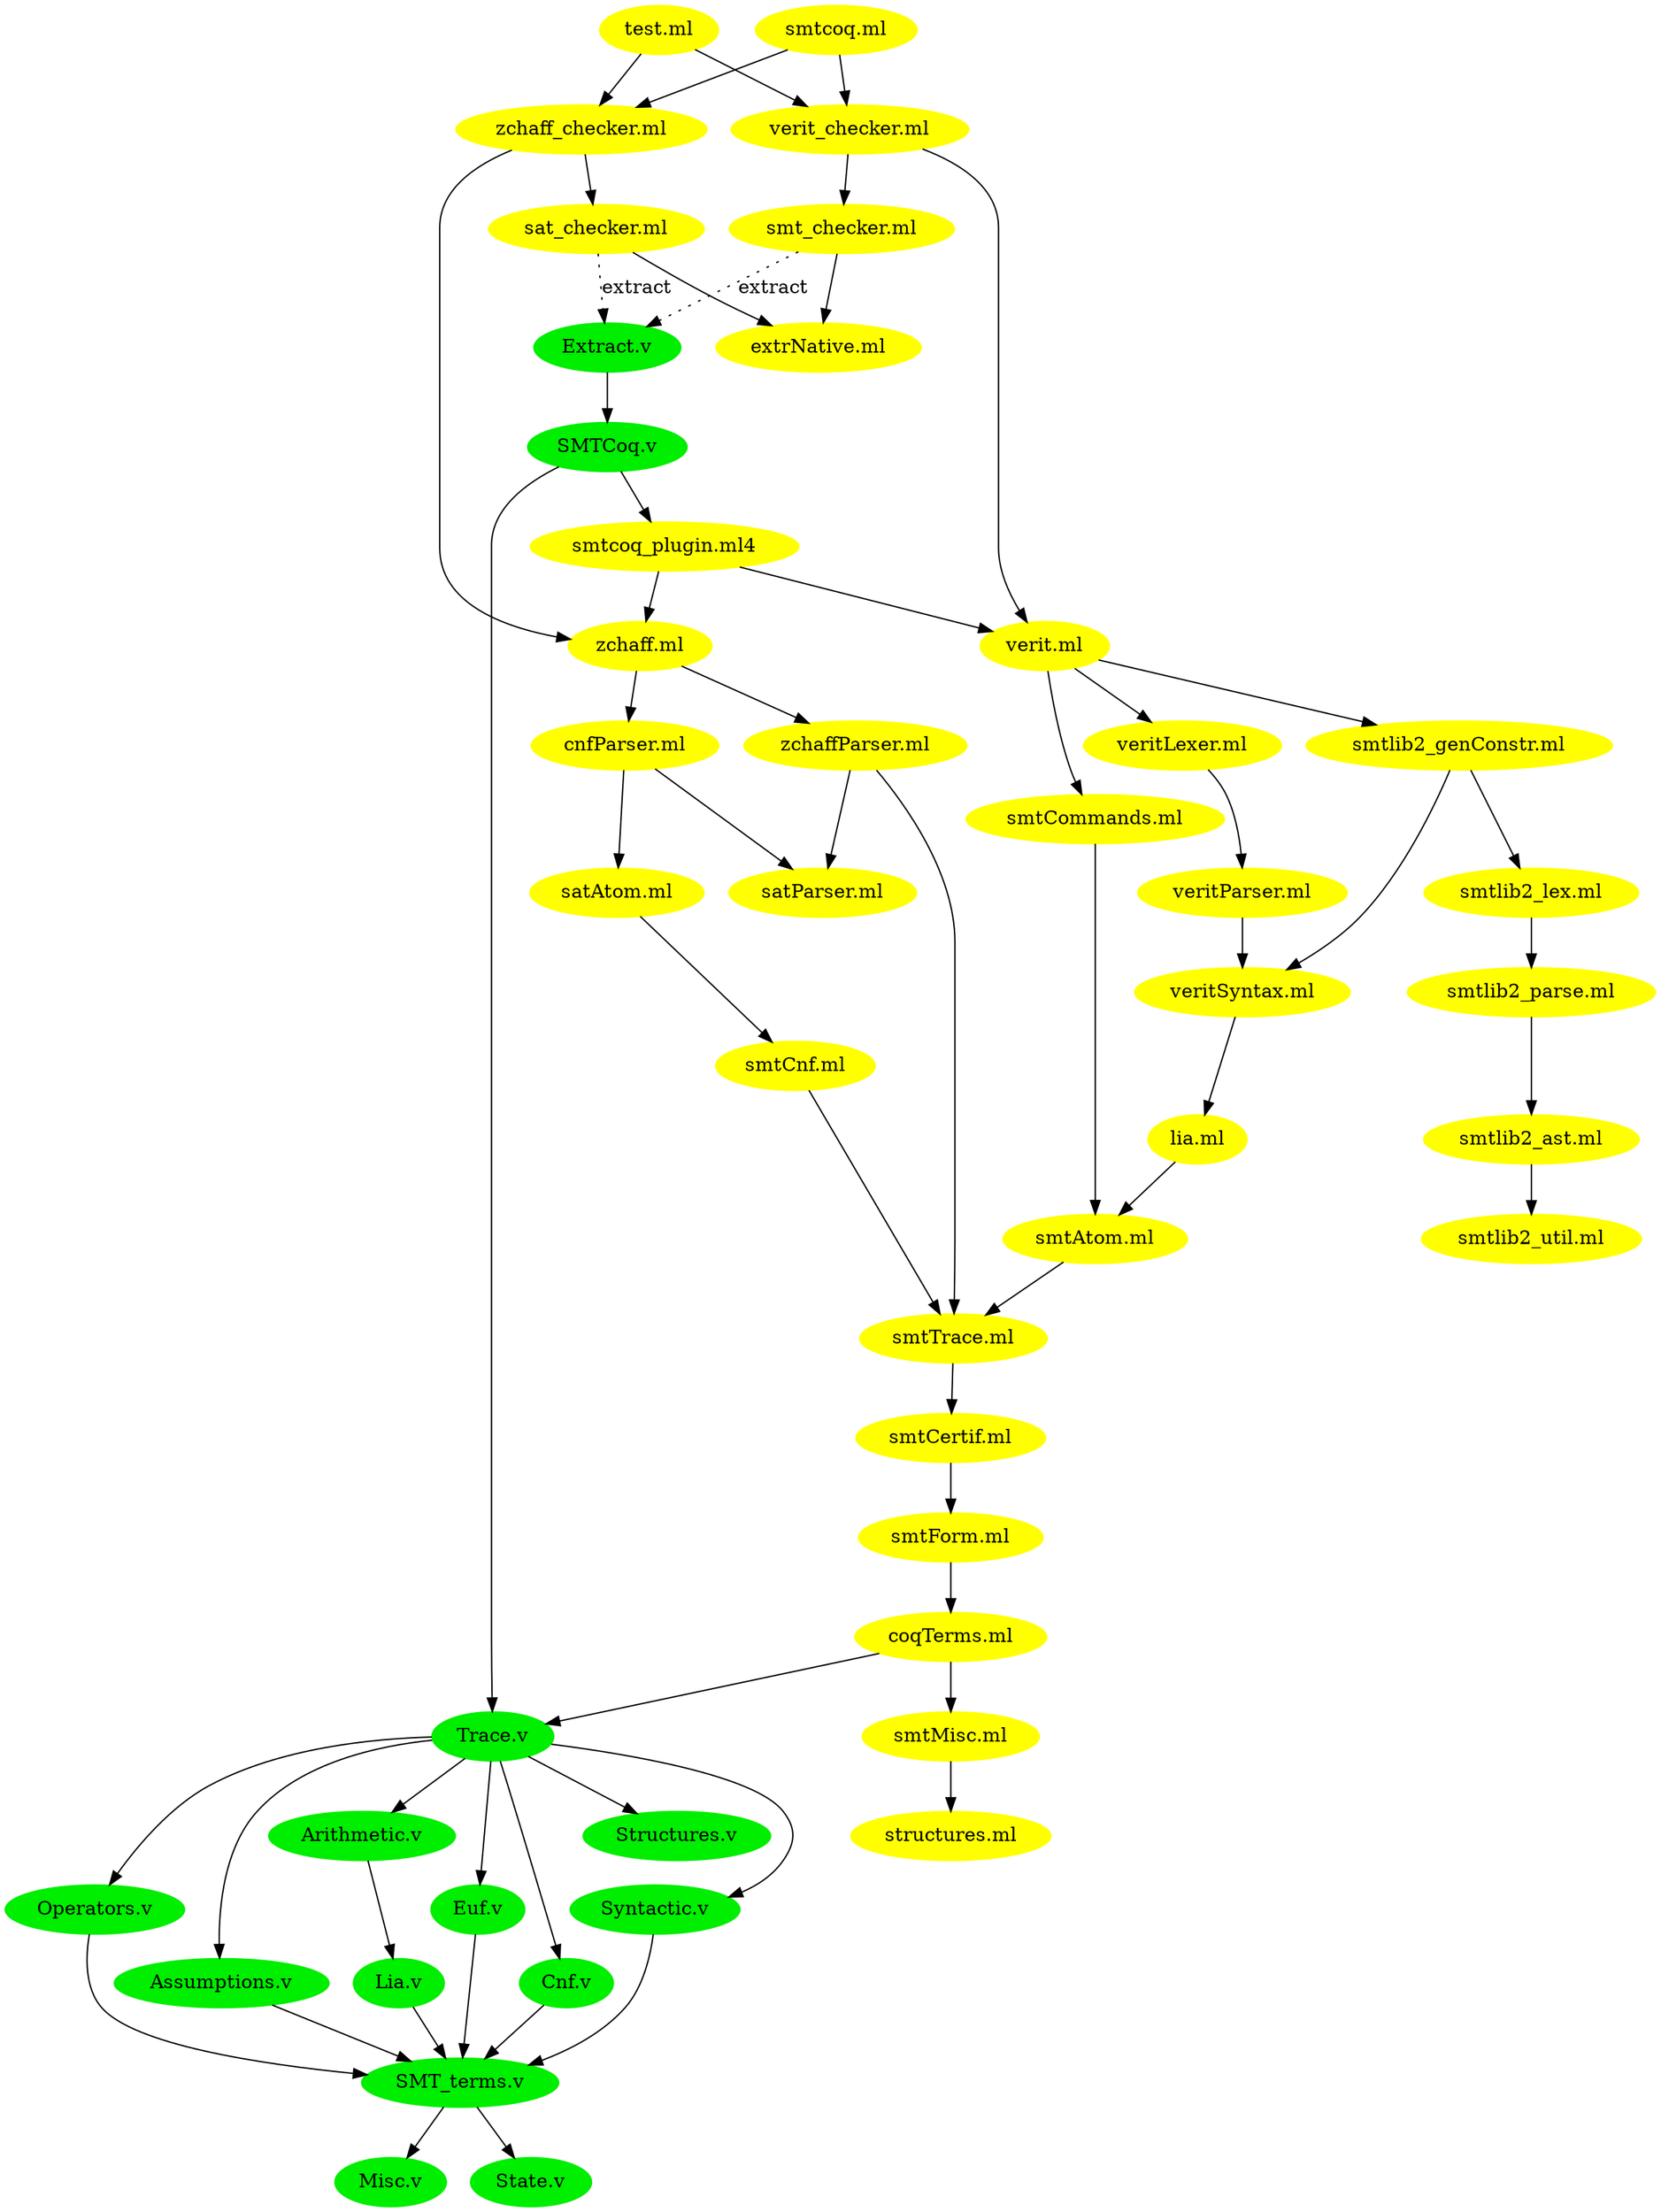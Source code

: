 digraph {
  node [style=filled, color=green2] ;
  "Syntactic.v" -> "SMT_terms.v" ;
  "Operators.v" -> "SMT_terms.v" ;
  "Assumptions.v" -> "SMT_terms.v" ;
  "Arithmetic.v" -> "Lia.v" ;
  "Lia.v" -> "SMT_terms.v" ;
  "Extract.v" -> "SMTCoq.v" ;
  "Euf.v" -> "SMT_terms.v" ;
  "Cnf.v" -> "SMT_terms.v" ;
  "Trace.v" -> "Arithmetic.v" ;
  "Trace.v" -> "Assumptions.v" ;
  "Trace.v" -> "Cnf.v" ;
  "Trace.v" -> "Euf.v" ;
  "Trace.v" -> "Operators.v" ;
  "Trace.v" -> "Structures.v" ;
  "Trace.v" -> "Syntactic.v" ;
  "SMT_terms.v" -> "Misc.v" ;
  "SMT_terms.v" -> "State.v" ;
  "SMTCoq.v" -> "Trace.v" ;
  node [style=filled, color=yellow] ;
  "zchaffParser.ml" -> "satParser.ml" ;
  "zchaffParser.ml" -> "smtTrace.ml" ;
  "zchaff.ml" -> "cnfParser.ml" ;
  "zchaff.ml" -> "zchaffParser.ml" ;
  "cnfParser.ml" -> "satAtom.ml" ;
  "cnfParser.ml" -> "satParser.ml" ;
  "veritSyntax.ml" -> "lia.ml" ;
  "veritParser.ml" -> "veritSyntax.ml" ;
  "verit.ml" -> "smtCommands.ml" ;
  "verit.ml" -> "smtlib2_genConstr.ml" ;
  "verit.ml" -> "veritLexer.ml" ;
  "veritLexer.ml" -> "veritParser.ml" ;
  "smtTrace.ml" -> "smtCertif.ml" ;
  "smtMisc.ml" -> "structures.ml" ;
  "smtForm.ml" -> "coqTerms.ml" ;
  "smtCommands.ml" -> "smtAtom.ml" ;
  "smtCnf.ml" -> "smtTrace.ml" ;
  "smtCertif.ml" -> "smtForm.ml" ;
  "smtAtom.ml" -> "smtTrace.ml" ;
  "satAtom.ml" -> "smtCnf.ml" ;
  "coqTerms.ml" -> "smtMisc.ml" ;
  "smtlib2_parse.ml" -> "smtlib2_ast.ml" ;
  "smtlib2_lex.ml" -> "smtlib2_parse.ml" ;
  "smtlib2_genConstr.ml" -> "smtlib2_lex.ml" ;
  "smtlib2_genConstr.ml" -> "veritSyntax.ml" ;
  "smtlib2_ast.ml" -> "smtlib2_util.ml" ;
  "lia.ml" -> "smtAtom.ml" ;
  "zchaff_checker.ml" -> "sat_checker.ml" ;
  "zchaff_checker.ml" -> "zchaff.ml" ;
  "verit_checker.ml" -> "smt_checker.ml" ;
  "verit_checker.ml" -> "verit.ml" ;
  "test.ml" -> "verit_checker.ml" ;
  "test.ml" -> "zchaff_checker.ml" ;
  "smtcoq.ml" -> "verit_checker.ml" ;
  "smtcoq.ml" -> "zchaff_checker.ml" ;
  "SMTCoq.v" -> "smtcoq_plugin.ml4" ;
  "smt_checker.ml" -> "extrNative.ml" ;
  "sat_checker.ml" -> "extrNative.ml" ;
  "coqTerms.ml" -> "Trace.v" ;
  "smtcoq_plugin.ml4" -> "zchaff.ml" ;
  "smtcoq_plugin.ml4" -> "verit.ml" ;
  edge [style=dotted, label=extract] ;
  "smt_checker.ml" -> "Extract.v" ;
  "sat_checker.ml" -> "Extract.v" ;
}

